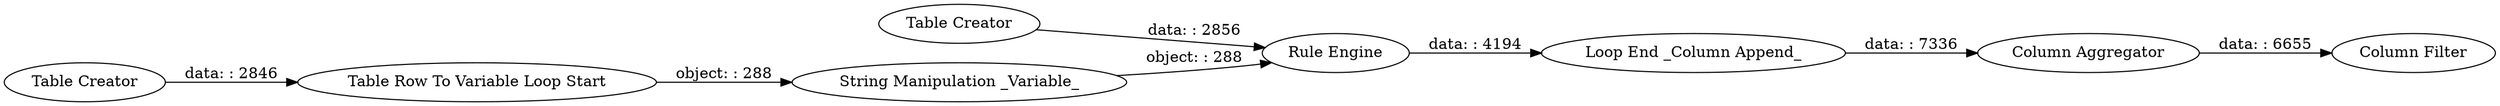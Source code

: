 digraph {
	"2012500419928143818_1" [label="Table Creator"]
	"2012500419928143818_2" [label="Table Row To Variable Loop Start"]
	"2012500419928143818_5" [label="Loop End _Column Append_"]
	"2012500419928143818_6" [label="Table Creator"]
	"2012500419928143818_8" [label="Column Filter"]
	"2012500419928143818_3" [label="Rule Engine"]
	"2012500419928143818_4" [label="String Manipulation _Variable_"]
	"2012500419928143818_7" [label="Column Aggregator"]
	"2012500419928143818_5" -> "2012500419928143818_7" [label="data: : 7336"]
	"2012500419928143818_6" -> "2012500419928143818_2" [label="data: : 2846"]
	"2012500419928143818_2" -> "2012500419928143818_4" [label="object: : 288"]
	"2012500419928143818_1" -> "2012500419928143818_3" [label="data: : 2856"]
	"2012500419928143818_7" -> "2012500419928143818_8" [label="data: : 6655"]
	"2012500419928143818_3" -> "2012500419928143818_5" [label="data: : 4194"]
	"2012500419928143818_4" -> "2012500419928143818_3" [label="object: : 288"]
	rankdir=LR
}
